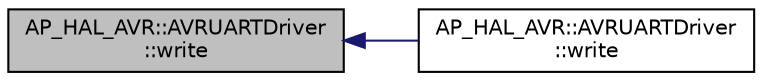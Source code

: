 digraph "AP_HAL_AVR::AVRUARTDriver::write"
{
 // INTERACTIVE_SVG=YES
  edge [fontname="Helvetica",fontsize="10",labelfontname="Helvetica",labelfontsize="10"];
  node [fontname="Helvetica",fontsize="10",shape=record];
  rankdir="LR";
  Node1 [label="AP_HAL_AVR::AVRUARTDriver\l::write",height=0.2,width=0.4,color="black", fillcolor="grey75", style="filled" fontcolor="black"];
  Node1 -> Node2 [dir="back",color="midnightblue",fontsize="10",style="solid",fontname="Helvetica"];
  Node2 [label="AP_HAL_AVR::AVRUARTDriver\l::write",height=0.2,width=0.4,color="black", fillcolor="white", style="filled",URL="$classAP__HAL__AVR_1_1AVRUARTDriver.html#a577e9ca8db753be160d16d65802613fa"];
}
